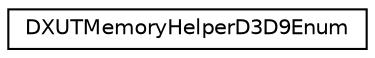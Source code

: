 digraph "Graphical Class Hierarchy"
{
  edge [fontname="Helvetica",fontsize="10",labelfontname="Helvetica",labelfontsize="10"];
  node [fontname="Helvetica",fontsize="10",shape=record];
  rankdir="LR";
  Node1 [label="DXUTMemoryHelperD3D9Enum",height=0.2,width=0.4,color="black", fillcolor="white", style="filled",URL="$class_d_x_u_t_memory_helper_d3_d9_enum.html"];
}

